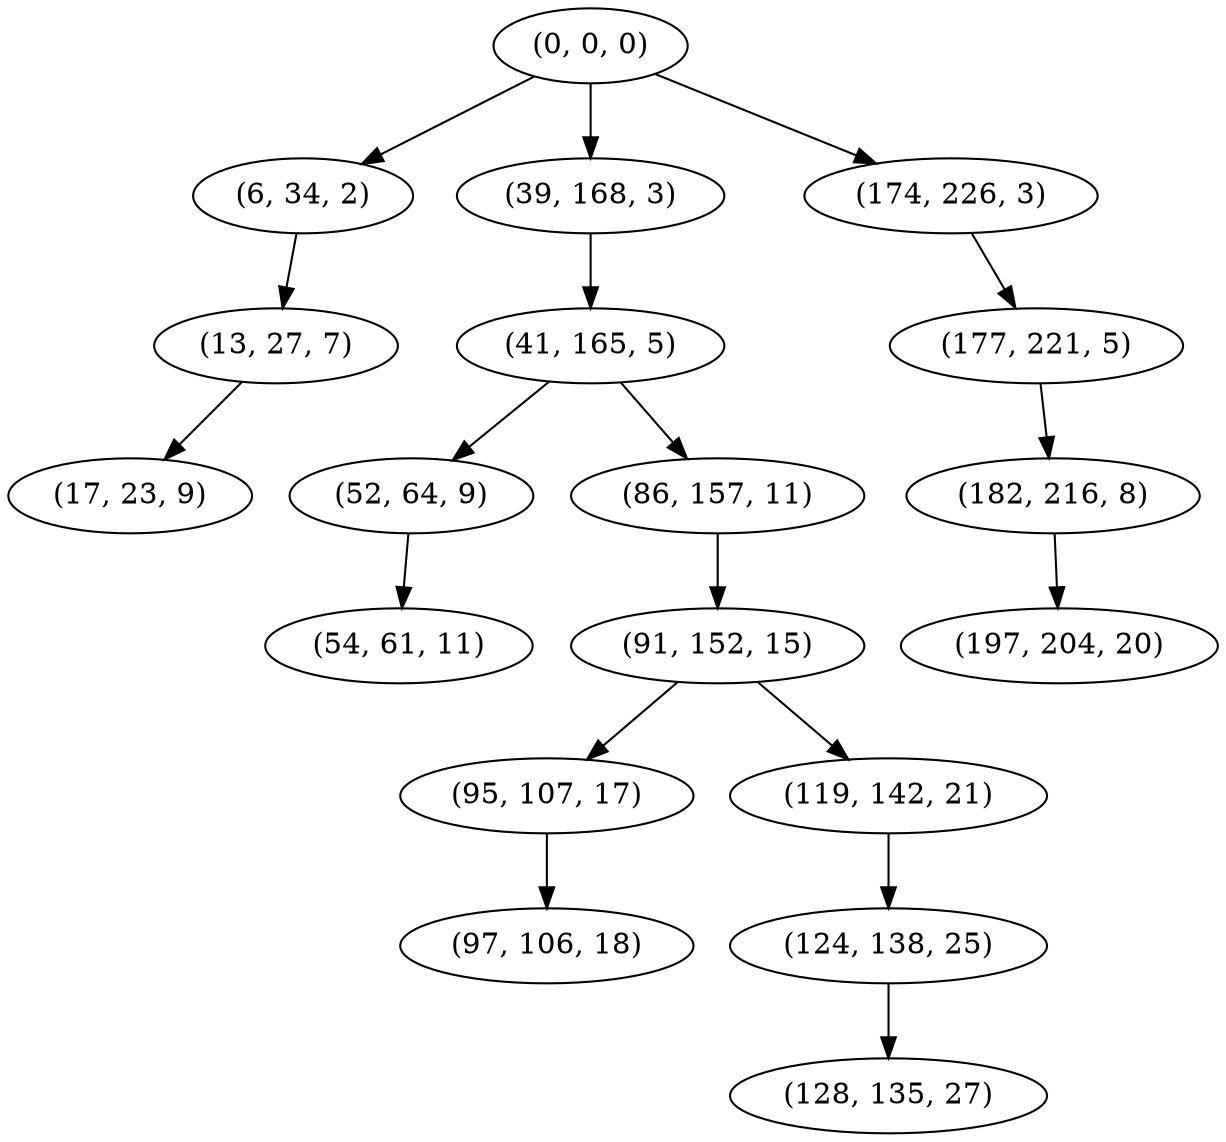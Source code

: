 digraph tree {
    "(0, 0, 0)";
    "(6, 34, 2)";
    "(13, 27, 7)";
    "(17, 23, 9)";
    "(39, 168, 3)";
    "(41, 165, 5)";
    "(52, 64, 9)";
    "(54, 61, 11)";
    "(86, 157, 11)";
    "(91, 152, 15)";
    "(95, 107, 17)";
    "(97, 106, 18)";
    "(119, 142, 21)";
    "(124, 138, 25)";
    "(128, 135, 27)";
    "(174, 226, 3)";
    "(177, 221, 5)";
    "(182, 216, 8)";
    "(197, 204, 20)";
    "(0, 0, 0)" -> "(6, 34, 2)";
    "(0, 0, 0)" -> "(39, 168, 3)";
    "(0, 0, 0)" -> "(174, 226, 3)";
    "(6, 34, 2)" -> "(13, 27, 7)";
    "(13, 27, 7)" -> "(17, 23, 9)";
    "(39, 168, 3)" -> "(41, 165, 5)";
    "(41, 165, 5)" -> "(52, 64, 9)";
    "(41, 165, 5)" -> "(86, 157, 11)";
    "(52, 64, 9)" -> "(54, 61, 11)";
    "(86, 157, 11)" -> "(91, 152, 15)";
    "(91, 152, 15)" -> "(95, 107, 17)";
    "(91, 152, 15)" -> "(119, 142, 21)";
    "(95, 107, 17)" -> "(97, 106, 18)";
    "(119, 142, 21)" -> "(124, 138, 25)";
    "(124, 138, 25)" -> "(128, 135, 27)";
    "(174, 226, 3)" -> "(177, 221, 5)";
    "(177, 221, 5)" -> "(182, 216, 8)";
    "(182, 216, 8)" -> "(197, 204, 20)";
}
